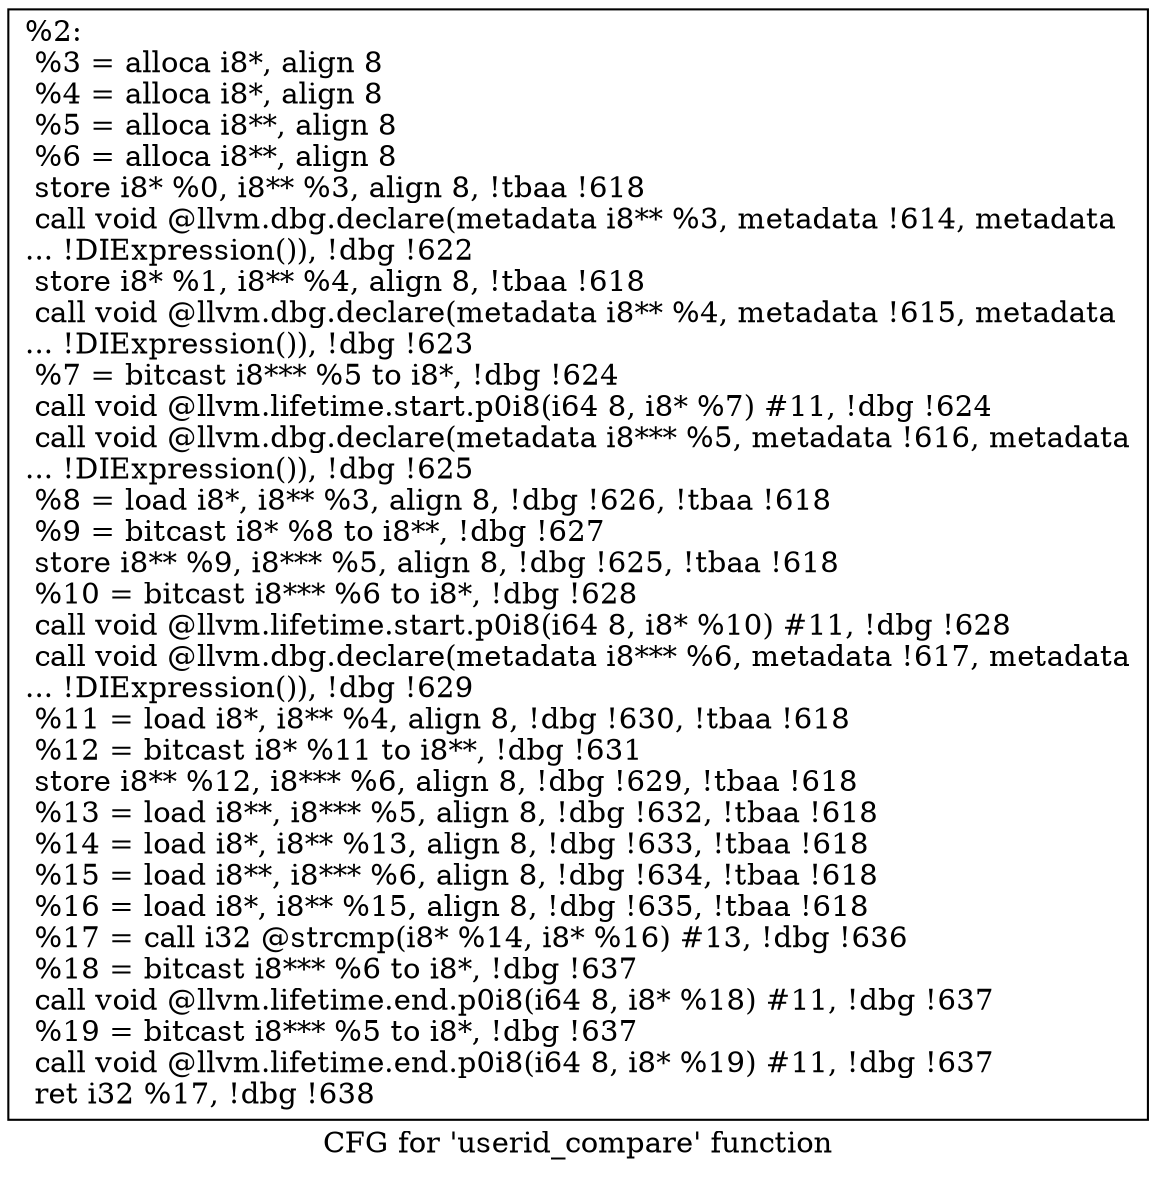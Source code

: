 digraph "CFG for 'userid_compare' function" {
	label="CFG for 'userid_compare' function";

	Node0x1f8a040 [shape=record,label="{%2:\l  %3 = alloca i8*, align 8\l  %4 = alloca i8*, align 8\l  %5 = alloca i8**, align 8\l  %6 = alloca i8**, align 8\l  store i8* %0, i8** %3, align 8, !tbaa !618\l  call void @llvm.dbg.declare(metadata i8** %3, metadata !614, metadata\l... !DIExpression()), !dbg !622\l  store i8* %1, i8** %4, align 8, !tbaa !618\l  call void @llvm.dbg.declare(metadata i8** %4, metadata !615, metadata\l... !DIExpression()), !dbg !623\l  %7 = bitcast i8*** %5 to i8*, !dbg !624\l  call void @llvm.lifetime.start.p0i8(i64 8, i8* %7) #11, !dbg !624\l  call void @llvm.dbg.declare(metadata i8*** %5, metadata !616, metadata\l... !DIExpression()), !dbg !625\l  %8 = load i8*, i8** %3, align 8, !dbg !626, !tbaa !618\l  %9 = bitcast i8* %8 to i8**, !dbg !627\l  store i8** %9, i8*** %5, align 8, !dbg !625, !tbaa !618\l  %10 = bitcast i8*** %6 to i8*, !dbg !628\l  call void @llvm.lifetime.start.p0i8(i64 8, i8* %10) #11, !dbg !628\l  call void @llvm.dbg.declare(metadata i8*** %6, metadata !617, metadata\l... !DIExpression()), !dbg !629\l  %11 = load i8*, i8** %4, align 8, !dbg !630, !tbaa !618\l  %12 = bitcast i8* %11 to i8**, !dbg !631\l  store i8** %12, i8*** %6, align 8, !dbg !629, !tbaa !618\l  %13 = load i8**, i8*** %5, align 8, !dbg !632, !tbaa !618\l  %14 = load i8*, i8** %13, align 8, !dbg !633, !tbaa !618\l  %15 = load i8**, i8*** %6, align 8, !dbg !634, !tbaa !618\l  %16 = load i8*, i8** %15, align 8, !dbg !635, !tbaa !618\l  %17 = call i32 @strcmp(i8* %14, i8* %16) #13, !dbg !636\l  %18 = bitcast i8*** %6 to i8*, !dbg !637\l  call void @llvm.lifetime.end.p0i8(i64 8, i8* %18) #11, !dbg !637\l  %19 = bitcast i8*** %5 to i8*, !dbg !637\l  call void @llvm.lifetime.end.p0i8(i64 8, i8* %19) #11, !dbg !637\l  ret i32 %17, !dbg !638\l}"];
}
